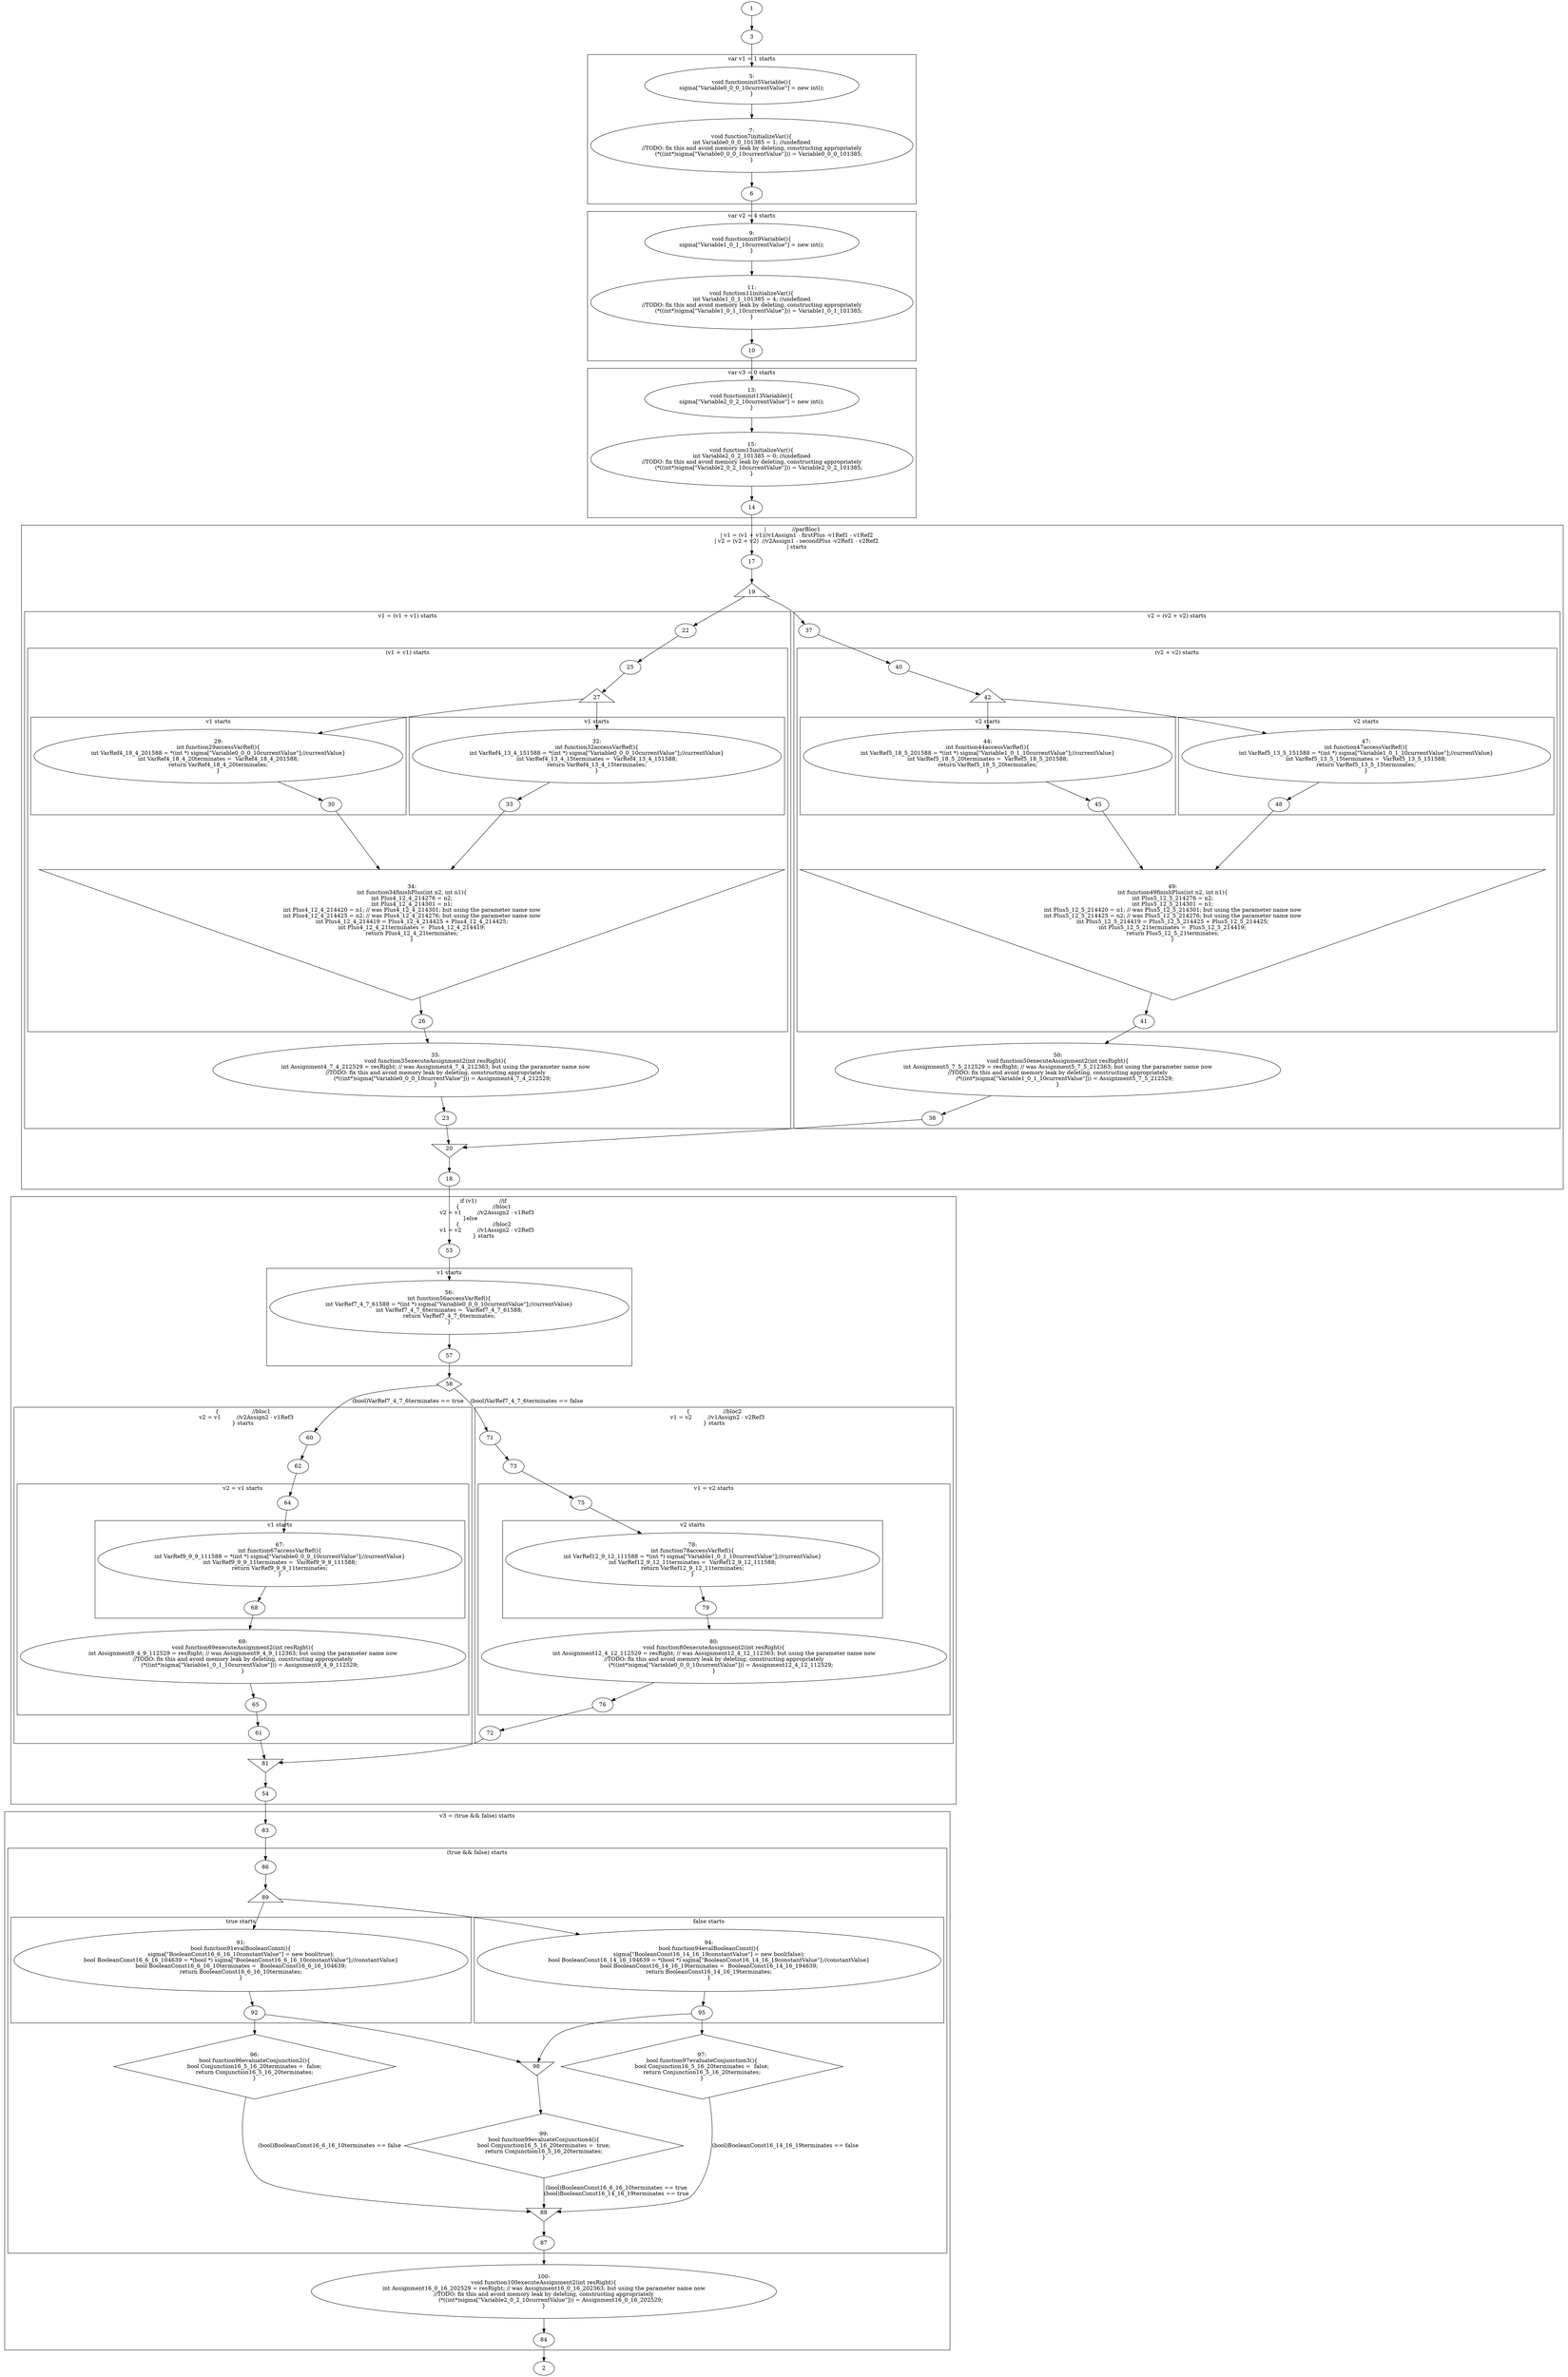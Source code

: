 digraph G {
subgraph cluster_4 {
label = "var v1 = 1 starts";
  "5" [label="5:
void functioninit5Variable(){
sigma[\"Variable0_0_0_10currentValue\"] = new int();
}" shape="ellipse"];
  "6" [label="6" shape="ellipse"];
  "7" [label="7:
void function7initializeVar(){
int Variable0_0_0_101385 = 1; //undefined
//TODO: fix this and avoid memory leak by deleting, constructing appropriately
	(*((int*)sigma[\"Variable0_0_0_10currentValue\"])) = Variable0_0_0_101385;
}" shape="ellipse"];
}
subgraph cluster_8 {
label = "var v2 = 4 starts";
  "9" [label="9:
void functioninit9Variable(){
sigma[\"Variable1_0_1_10currentValue\"] = new int();
}" shape="ellipse"];
  "10" [label="10" shape="ellipse"];
  "11" [label="11:
void function11initializeVar(){
int Variable1_0_1_101385 = 4; //undefined
//TODO: fix this and avoid memory leak by deleting, constructing appropriately
	(*((int*)sigma[\"Variable1_0_1_10currentValue\"])) = Variable1_0_1_101385;
}" shape="ellipse"];
}
subgraph cluster_12 {
label = "var v3 = 0 starts";
  "13" [label="13:
void functioninit13Variable(){
sigma[\"Variable2_0_2_10currentValue\"] = new int();
}" shape="ellipse"];
  "14" [label="14" shape="ellipse"];
  "15" [label="15:
void function15initializeVar(){
int Variable2_0_2_101385 = 0; //undefined
//TODO: fix this and avoid memory leak by deleting, constructing appropriately
	(*((int*)sigma[\"Variable2_0_2_10currentValue\"])) = Variable2_0_2_101385;
}" shape="ellipse"];
}
subgraph cluster_16 {
label = "|               //parBloc1
     | v1 = (v1 + v1)//v1Assign1 - firstPlus -v1Ref1 - v1Ref2
     | v2 = (v2 + v2)  //v2Assign1 - secondPlus -v2Ref1 - v2Ref2
     | starts";
  "17" [label="17" shape="ellipse"];
  "18" [label="18" shape="ellipse"];
  "19" [label="19" shape="triangle"];
  "20" [label="20" shape="invtriangle"];
subgraph cluster_21 {
label = "v1 = (v1 + v1) starts";
  "22" [label="22" shape="ellipse"];
  "23" [label="23" shape="ellipse"];
  "35" [label="35:
void function35executeAssignment2(int resRight){
int Assignment4_7_4_212529 = resRight; // was Assignment4_7_4_212363; but using the parameter name now
//TODO: fix this and avoid memory leak by deleting, constructing appropriately
	(*((int*)sigma[\"Variable0_0_0_10currentValue\"])) = Assignment4_7_4_212529;
}" shape="ellipse"];
subgraph cluster_24 {
label = "(v1 + v1) starts";
  "25" [label="25" shape="ellipse"];
  "26" [label="26" shape="ellipse"];
  "27" [label="27" shape="triangle"];
  "34" [label="34:
int function34finishPlus(int n2, int n1){
int Plus4_12_4_214276 = n2;
int Plus4_12_4_214301 = n1;
int Plus4_12_4_214420 = n1; // was Plus4_12_4_214301; but using the parameter name now
int Plus4_12_4_214425 = n2; // was Plus4_12_4_214276; but using the parameter name now
int Plus4_12_4_214419 = Plus4_12_4_214425 + Plus4_12_4_214425;
int Plus4_12_4_21terminates =  Plus4_12_4_214419;
return Plus4_12_4_21terminates;
}" shape="invtriangle"];
subgraph cluster_28 {
label = "v1 starts";
  "29" [label="29:
int function29accessVarRef(){
int VarRef4_18_4_201588 = *(int *) sigma[\"Variable0_0_0_10currentValue\"];//currentValue}
int VarRef4_18_4_20terminates =  VarRef4_18_4_201588;
return VarRef4_18_4_20terminates;
}" shape="ellipse"];
  "30" [label="30" shape="ellipse"];
}
subgraph cluster_31 {
label = "v1 starts";
  "32" [label="32:
int function32accessVarRef(){
int VarRef4_13_4_151588 = *(int *) sigma[\"Variable0_0_0_10currentValue\"];//currentValue}
int VarRef4_13_4_15terminates =  VarRef4_13_4_151588;
return VarRef4_13_4_15terminates;
}" shape="ellipse"];
  "33" [label="33" shape="ellipse"];
}
}
}
subgraph cluster_36 {
label = "v2 = (v2 + v2) starts";
  "37" [label="37" shape="ellipse"];
  "38" [label="38" shape="ellipse"];
  "50" [label="50:
void function50executeAssignment2(int resRight){
int Assignment5_7_5_212529 = resRight; // was Assignment5_7_5_212363; but using the parameter name now
//TODO: fix this and avoid memory leak by deleting, constructing appropriately
	(*((int*)sigma[\"Variable1_0_1_10currentValue\"])) = Assignment5_7_5_212529;
}" shape="ellipse"];
subgraph cluster_39 {
label = "(v2 + v2) starts";
  "40" [label="40" shape="ellipse"];
  "41" [label="41" shape="ellipse"];
  "42" [label="42" shape="triangle"];
  "49" [label="49:
int function49finishPlus(int n2, int n1){
int Plus5_12_5_214276 = n2;
int Plus5_12_5_214301 = n1;
int Plus5_12_5_214420 = n1; // was Plus5_12_5_214301; but using the parameter name now
int Plus5_12_5_214425 = n2; // was Plus5_12_5_214276; but using the parameter name now
int Plus5_12_5_214419 = Plus5_12_5_214425 + Plus5_12_5_214425;
int Plus5_12_5_21terminates =  Plus5_12_5_214419;
return Plus5_12_5_21terminates;
}" shape="invtriangle"];
subgraph cluster_43 {
label = "v2 starts";
  "44" [label="44:
int function44accessVarRef(){
int VarRef5_18_5_201588 = *(int *) sigma[\"Variable1_0_1_10currentValue\"];//currentValue}
int VarRef5_18_5_20terminates =  VarRef5_18_5_201588;
return VarRef5_18_5_20terminates;
}" shape="ellipse"];
  "45" [label="45" shape="ellipse"];
}
subgraph cluster_46 {
label = "v2 starts";
  "47" [label="47:
int function47accessVarRef(){
int VarRef5_13_5_151588 = *(int *) sigma[\"Variable1_0_1_10currentValue\"];//currentValue}
int VarRef5_13_5_15terminates =  VarRef5_13_5_151588;
return VarRef5_13_5_15terminates;
}" shape="ellipse"];
  "48" [label="48" shape="ellipse"];
}
}
}
}
subgraph cluster_52 {
label = "if (v1)             //if
{                   //bloc1
    v2 = v1         //v2Assign2 - v1Ref3
}else               
{                   //bloc2
    v1 = v2         //v1Assign2 - v2Ref3
} starts";
  "53" [label="53" shape="ellipse"];
  "54" [label="54" shape="ellipse"];
  "58" [label="58" shape="diamond"];
  "81" [label="81" shape="invtriangle"];
subgraph cluster_55 {
label = "v1 starts";
  "56" [label="56:
int function56accessVarRef(){
int VarRef7_4_7_61588 = *(int *) sigma[\"Variable0_0_0_10currentValue\"];//currentValue}
int VarRef7_4_7_6terminates =  VarRef7_4_7_61588;
return VarRef7_4_7_6terminates;
}" shape="ellipse"];
  "57" [label="57" shape="ellipse"];
}
subgraph cluster_59 {
label = "{                   //bloc1
    v2 = v1         //v2Assign2 - v1Ref3
} starts";
  "60" [label="60" shape="ellipse"];
  "61" [label="61" shape="ellipse"];
  "62" [label="62" shape="ellipse"];
subgraph cluster_63 {
label = "v2 = v1 starts";
  "64" [label="64" shape="ellipse"];
  "65" [label="65" shape="ellipse"];
  "69" [label="69:
void function69executeAssignment2(int resRight){
int Assignment9_4_9_112529 = resRight; // was Assignment9_4_9_112363; but using the parameter name now
//TODO: fix this and avoid memory leak by deleting, constructing appropriately
	(*((int*)sigma[\"Variable1_0_1_10currentValue\"])) = Assignment9_4_9_112529;
}" shape="ellipse"];
subgraph cluster_66 {
label = "v1 starts";
  "67" [label="67:
int function67accessVarRef(){
int VarRef9_9_9_111588 = *(int *) sigma[\"Variable0_0_0_10currentValue\"];//currentValue}
int VarRef9_9_9_11terminates =  VarRef9_9_9_111588;
return VarRef9_9_9_11terminates;
}" shape="ellipse"];
  "68" [label="68" shape="ellipse"];
}
}
}
subgraph cluster_70 {
label = "{                   //bloc2
    v1 = v2         //v1Assign2 - v2Ref3
} starts";
  "71" [label="71" shape="ellipse"];
  "72" [label="72" shape="ellipse"];
  "73" [label="73" shape="ellipse"];
subgraph cluster_74 {
label = "v1 = v2 starts";
  "75" [label="75" shape="ellipse"];
  "76" [label="76" shape="ellipse"];
  "80" [label="80:
void function80executeAssignment2(int resRight){
int Assignment12_4_12_112529 = resRight; // was Assignment12_4_12_112363; but using the parameter name now
//TODO: fix this and avoid memory leak by deleting, constructing appropriately
	(*((int*)sigma[\"Variable0_0_0_10currentValue\"])) = Assignment12_4_12_112529;
}" shape="ellipse"];
subgraph cluster_77 {
label = "v2 starts";
  "78" [label="78:
int function78accessVarRef(){
int VarRef12_9_12_111588 = *(int *) sigma[\"Variable1_0_1_10currentValue\"];//currentValue}
int VarRef12_9_12_11terminates =  VarRef12_9_12_111588;
return VarRef12_9_12_11terminates;
}" shape="ellipse"];
  "79" [label="79" shape="ellipse"];
}
}
}
}
subgraph cluster_82 {
label = "v3 = (true && false) starts";
  "83" [label="83" shape="ellipse"];
  "84" [label="84" shape="ellipse"];
  "100" [label="100:
void function100executeAssignment2(int resRight){
int Assignment16_0_16_202529 = resRight; // was Assignment16_0_16_202363; but using the parameter name now
//TODO: fix this and avoid memory leak by deleting, constructing appropriately
	(*((int*)sigma[\"Variable2_0_2_10currentValue\"])) = Assignment16_0_16_202529;
}" shape="ellipse"];
subgraph cluster_85 {
label = "(true && false) starts";
  "86" [label="86" shape="ellipse"];
  "87" [label="87" shape="ellipse"];
  "88" [label="88" shape="invtriangle"];
  "89" [label="89" shape="triangle"];
  "96" [label="96:
bool function96evaluateConjunction2(){
bool Conjunction16_5_16_20terminates =  false;
return Conjunction16_5_16_20terminates;
}" shape="diamond"];
  "97" [label="97:
bool function97evaluateConjunction3(){
bool Conjunction16_5_16_20terminates =  false;
return Conjunction16_5_16_20terminates;
}" shape="diamond"];
  "98" [label="98" shape="invtriangle"];
  "99" [label="99:
bool function99evaluateConjunction4(){
bool Conjunction16_5_16_20terminates =  true;
return Conjunction16_5_16_20terminates;
}" shape="diamond"];
subgraph cluster_90 {
label = "true starts";
  "91" [label="91:
bool function91evalBooleanConst(){
sigma[\"BooleanConst16_6_16_10constantValue\"] = new bool(true);
bool BooleanConst16_6_16_104639 = *(bool *) sigma[\"BooleanConst16_6_16_10constantValue\"];//constantValue}
bool BooleanConst16_6_16_10terminates =  BooleanConst16_6_16_104639;
return BooleanConst16_6_16_10terminates;
}" shape="ellipse"];
  "92" [label="92" shape="ellipse"];
}
subgraph cluster_93 {
label = "false starts";
  "94" [label="94:
bool function94evalBooleanConst(){
sigma[\"BooleanConst16_14_16_19constantValue\"] = new bool(false);
bool BooleanConst16_14_16_194639 = *(bool *) sigma[\"BooleanConst16_14_16_19constantValue\"];//constantValue}
bool BooleanConst16_14_16_19terminates =  BooleanConst16_14_16_194639;
return BooleanConst16_14_16_19terminates;
}" shape="ellipse"];
  "95" [label="95" shape="ellipse"];
}
}
}
  "1" [label="1" shape="ellipse"];
  "2" [label="2" shape="ellipse"];
  "3" [label="3" shape="ellipse"];
  "5" -> "7" [label=""];
  "7" -> "6" [label=""];
  "9" -> "11" [label=""];
  "11" -> "10" [label=""];
  "13" -> "15" [label=""];
  "15" -> "14" [label=""];
  "29" -> "30" [label=""];
  "32" -> "33" [label=""];
  "25" -> "27" [label=""];
  "27" -> "29" [label=""];
  "27" -> "32" [label=""];
  "30" -> "34" [label=""];
  "33" -> "34" [label=""];
  "34" -> "26" [label=""];
  "22" -> "25" [label=""];
  "26" -> "35" [label=""];
  "35" -> "23" [label=""];
  "44" -> "45" [label=""];
  "47" -> "48" [label=""];
  "40" -> "42" [label=""];
  "42" -> "44" [label=""];
  "42" -> "47" [label=""];
  "45" -> "49" [label=""];
  "48" -> "49" [label=""];
  "49" -> "41" [label=""];
  "37" -> "40" [label=""];
  "41" -> "50" [label=""];
  "50" -> "38" [label=""];
  "17" -> "19" [label=""];
  "19" -> "22" [label=""];
  "23" -> "20" [label=""];
  "19" -> "37" [label=""];
  "38" -> "20" [label=""];
  "20" -> "18" [label=""];
  "56" -> "57" [label=""];
  "67" -> "68" [label=""];
  "64" -> "67" [label=""];
  "68" -> "69" [label=""];
  "69" -> "65" [label=""];
  "60" -> "62" [label=""];
  "62" -> "64" [label=""];
  "65" -> "61" [label=""];
  "78" -> "79" [label=""];
  "75" -> "78" [label=""];
  "79" -> "80" [label=""];
  "80" -> "76" [label=""];
  "71" -> "73" [label=""];
  "73" -> "75" [label=""];
  "76" -> "72" [label=""];
  "53" -> "56" [label=""];
  "57" -> "58" [label=""];
  "58" -> "60" [label="(bool)VarRef7_4_7_6terminates == true"];
  "58" -> "71" [label="(bool)VarRef7_4_7_6terminates == false"];
  "72" -> "81" [label=""];
  "61" -> "81" [label=""];
  "81" -> "54" [label=""];
  "91" -> "92" [label=""];
  "94" -> "95" [label=""];
  "88" -> "87" [label=""];
  "86" -> "89" [label=""];
  "89" -> "91" [label=""];
  "89" -> "94" [label=""];
  "92" -> "96" [label=""];
  "96" -> "88" [label="(bool)BooleanConst16_6_16_10terminates == false"];
  "95" -> "97" [label=""];
  "97" -> "88" [label="(bool)BooleanConst16_14_16_19terminates == false"];
  "92" -> "98" [label=""];
  "95" -> "98" [label=""];
  "98" -> "99" [label=""];
  "99" -> "88" [label="(bool)BooleanConst16_6_16_10terminates == true
(bool)BooleanConst16_14_16_19terminates == true"];
  "83" -> "86" [label=""];
  "87" -> "100" [label=""];
  "100" -> "84" [label=""];
  "1" -> "3" [label=""];
  "3" -> "5" [label=""];
  "6" -> "9" [label=""];
  "10" -> "13" [label=""];
  "14" -> "17" [label=""];
  "18" -> "53" [label=""];
  "54" -> "83" [label=""];
  "84" -> "2" [label=""];
}